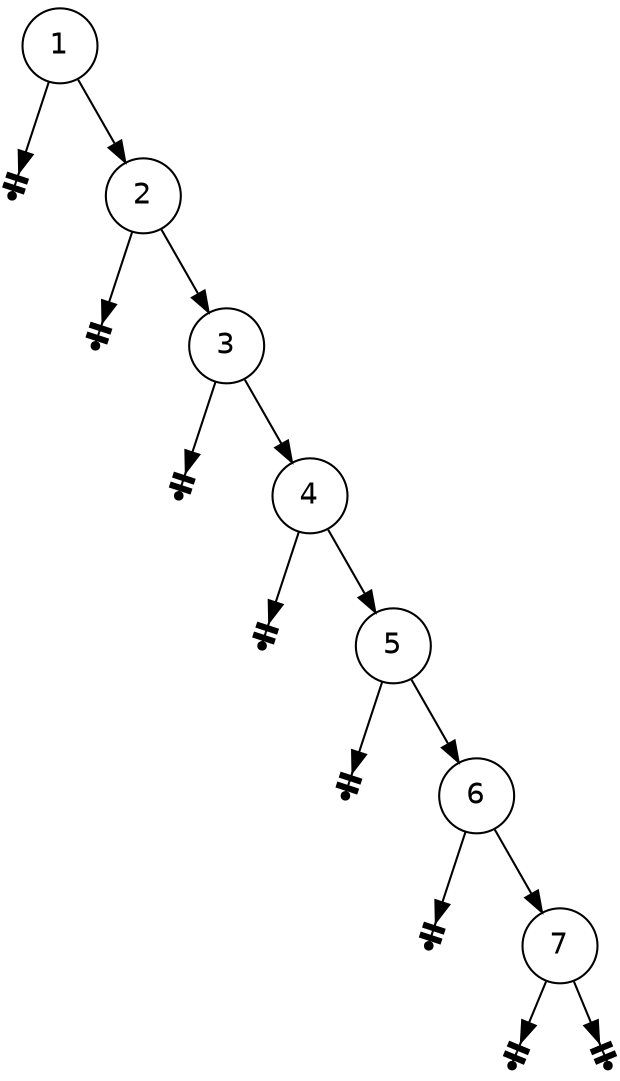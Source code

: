 digraph G {
	graph [fontname = "Helvetica"];
	node [fontname = "Helvetica",shape=circle];
	edge [fontname = "Helvetica"];

	l1 [shape=point];
	1 -> l1 [arrowhead=teeteenormal];
	m1 [label="", width=0.1, style=invis];
	1 -> m1 [style=invis];
	1 -> 2;
	{rank=same l1 -> m1 -> 2 [style=invis]};
	
	l2 [shape=point];
	2 -> l2 [arrowhead=teeteenormal];
	m2 [label="", width=0.1, style=invis];
	2 -> m2 [style=invis];
	2 -> 3;
	{rank=same l2 -> m2 -> 3 [style=invis]};
	
	l3 [shape=point];
	3 -> l3 [arrowhead=teeteenormal];
	m3 [label="", width=0.1, style=invis];
	3 -> m3 [style=invis];
	3 -> 4;
	{rank=same l3 -> m3 -> 4 [style=invis]};

	l4 [shape=point];
	4 -> l4 [arrowhead=teeteenormal];
	m4 [label="", width=0.1, style=invis];
	4 -> m4 [style=invis];
	4 -> 5;
	{rank=same l4 -> m4 -> 5 [style=invis]};

	l5 [shape=point];
	5 -> l5 [arrowhead=teeteenormal];
	m5 [label="", width=0.1, style=invis];
	5 -> m5 [style=invis];
	5 -> 6;
	{rank=same l5 -> m5 -> 6 [style=invis]};

	l6 [shape=point];
	6 -> l6 [arrowhead=teeteenormal];
	m6 [label="", width=0.1, style=invis];
	6 -> m6 [style=invis];
	6 -> 7;
	{rank=same l6 -> m6 -> 7 [style=invis]};

	l7 [shape=point];
	7 -> l7 [arrowhead=teeteenormal];
	m7 [label="", width=0.1, style=invis];
	7 -> m7 [style=invis];
	r7 [shape=point];
	7 -> r7 [arrowhead=teeteenormal];
	{rank=same l7 -> m7 -> r7 [style=invis]};
}
